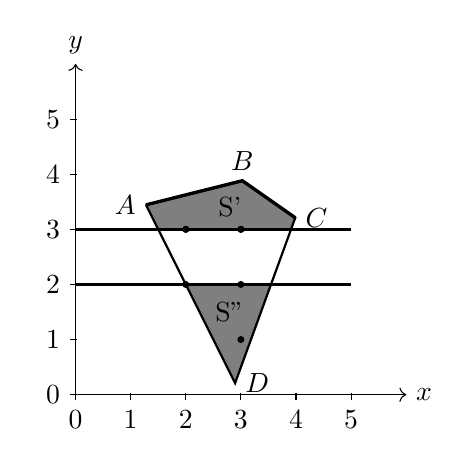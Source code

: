 \tikzset{
	%Define standard arrow tip
	%Define style for different line styles
	help lines/.style={dashed, thick},
	axis/.style={<->},
	important line/.style={thick},
	connection/.style={thick, dotted},
}
\begin{tikzpicture}[scale=0.7]
	\coordinate (y) at (0,6);
	\coordinate (x) at (6,0);
	\draw[<->] (y) node[above] {$y$} -- (0,0) --  (x) node[right]{$x$};
	
	\foreach \x in {0,...,5}
	\draw (\x,1pt) -- (\x,-3pt)
	node[anchor=north] {\x};
	\foreach \y in {0,...,5}
	\draw (1pt,\y) -- (-3pt,\y) 
	node[anchor=east] {\y}; 

	\coordinate (A) at (1.278,3.444){};
	\coordinate (B) at (3.026,3.882){};
	\coordinate (C) at (3.986,3.210){};
	\coordinate (D) at (2.895,0.211){};
	
	\draw[important line] (A) node[left]{$A$} -- (B) node[above]{$B$}-- (C) node[right]{$C$} -- (D)node[right]{$D$} -- (A);
	
	\filldraw 
	(2,3) circle (1.5pt) node[align=right,   above] {}
	(2,2) circle (1.5pt) node[align=right,   above] {}
	(3,3) circle (1.5pt) node[align=right,   above] {}
	(3,2) circle (1.5pt) node[align=right,   above] {}
	(3,1) circle (1.5pt) node[align=right,   above] {};
	
	\draw[very thick] (A) -- (B) -- (C);
	\filldraw[] (2,3) circle(1.5pt);
	\filldraw[] (3,3) circle(1.5pt);
	
	\draw[very thick] (0,3) -- (5,3);
	\draw[very thick] (0,2) -- (5,2);
	\filldraw[ opacity = 0.5] (A) -- (B) -- (C) -- (3.909,3) -- (1.5,3) -- (A);
	\filldraw[ opacity = 0.5] (D) -- (2,2) -- (3.545,2) -- (D);
	
	\node[] at (2.8,3.4){S'};
	\node[] at (2.8,1.5){S''};	
	\end{tikzpicture}